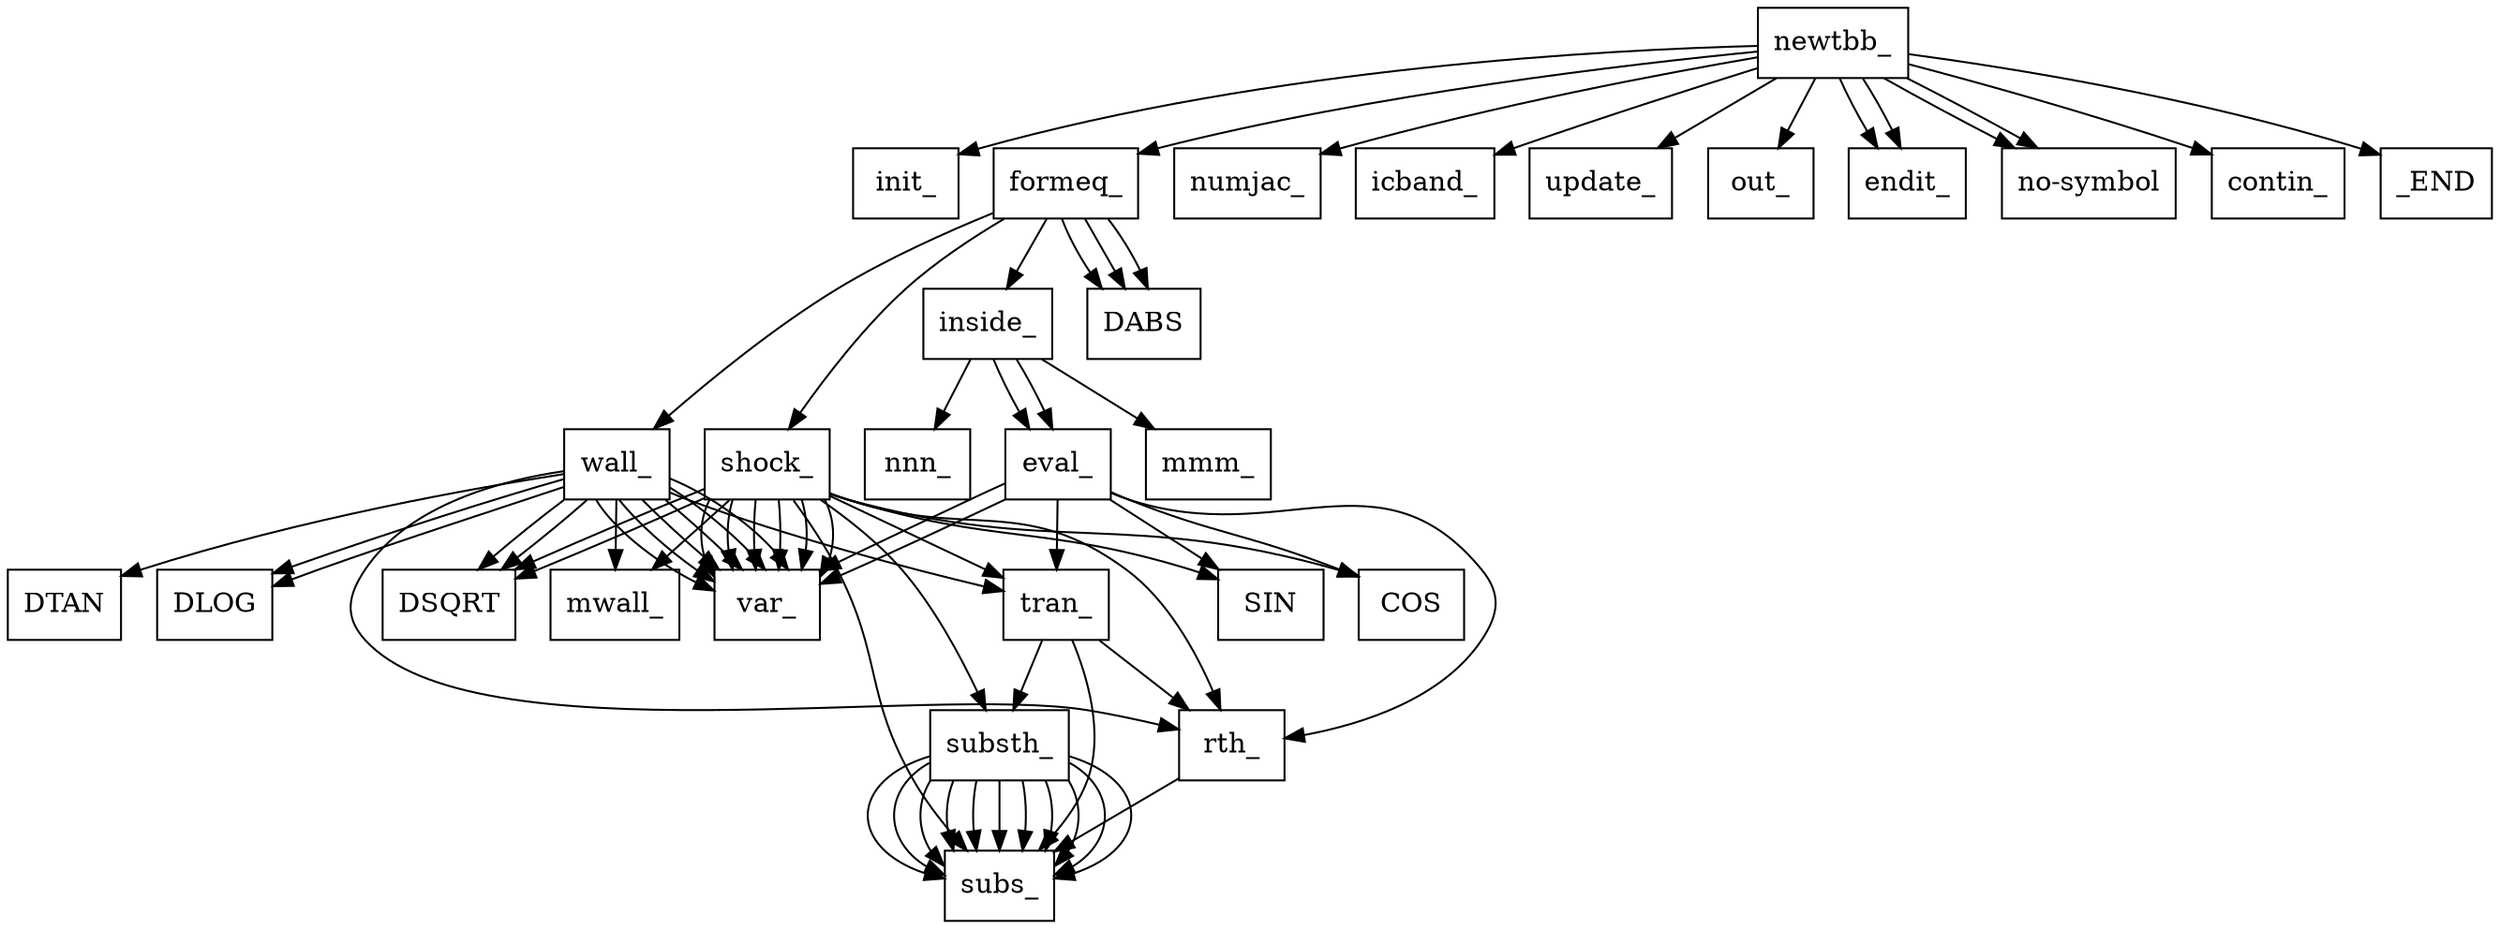 digraph OA_CallGraph {
node [shape=rectangle];
newtbb_->init_;
newtbb_->formeq_;
newtbb_->numjac_;
newtbb_->icband_;
newtbb_->update_;
newtbb_->out_;
newtbb_->endit_;
newtbb_-><no-symbol>;
newtbb_->endit_;
newtbb_-><no-symbol>;
newtbb_->contin_;
newtbb_->_END;
wall_->var_;
wall_->DSQRT;
wall_->tran_;
wall_->mwall_;
wall_->var_;
wall_->var_;
wall_->DLOG;
wall_->DLOG;
wall_->rth_;
wall_->DTAN;
wall_->DSQRT;
wall_->var_;
wall_->var_;
wall_->var_;
tran_->subs_;
tran_->substh_;
tran_->rth_;
substh_->subs_;
substh_->subs_;
substh_->subs_;
substh_->subs_;
substh_->subs_;
substh_->subs_;
substh_->subs_;
substh_->subs_;
substh_->subs_;
substh_->subs_;
substh_->subs_;
shock_->subs_;
shock_->substh_;
shock_->DSQRT;
shock_->rth_;
shock_->SIN;
shock_->COS;
shock_->var_;
shock_->DSQRT;
shock_->tran_;
shock_->var_;
shock_->var_;
shock_->mwall_;
shock_->var_;
shock_->var_;
shock_->var_;
rth_->subs_;
inside_->eval_;
inside_->eval_;
inside_->mmm_;
inside_->nnn_;
formeq_->wall_;
formeq_->shock_;
formeq_->inside_;
formeq_->DABS;
formeq_->DABS;
formeq_->DABS;
eval_->tran_;
eval_->rth_;
eval_->var_;
eval_->COS;
eval_->SIN;
eval_->var_;
}
